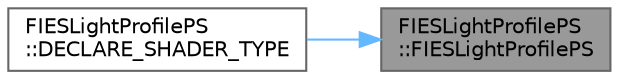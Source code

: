 digraph "FIESLightProfilePS::FIESLightProfilePS"
{
 // INTERACTIVE_SVG=YES
 // LATEX_PDF_SIZE
  bgcolor="transparent";
  edge [fontname=Helvetica,fontsize=10,labelfontname=Helvetica,labelfontsize=10];
  node [fontname=Helvetica,fontsize=10,shape=box,height=0.2,width=0.4];
  rankdir="RL";
  Node1 [id="Node000001",label="FIESLightProfilePS\l::FIESLightProfilePS",height=0.2,width=0.4,color="gray40", fillcolor="grey60", style="filled", fontcolor="black",tooltip=" "];
  Node1 -> Node2 [id="edge1_Node000001_Node000002",dir="back",color="steelblue1",style="solid",tooltip=" "];
  Node2 [id="Node000002",label="FIESLightProfilePS\l::DECLARE_SHADER_TYPE",height=0.2,width=0.4,color="grey40", fillcolor="white", style="filled",URL="$dc/d34/classFIESLightProfilePS.html#aa618de8be79632d23611d4c47cff081e",tooltip=" "];
}
